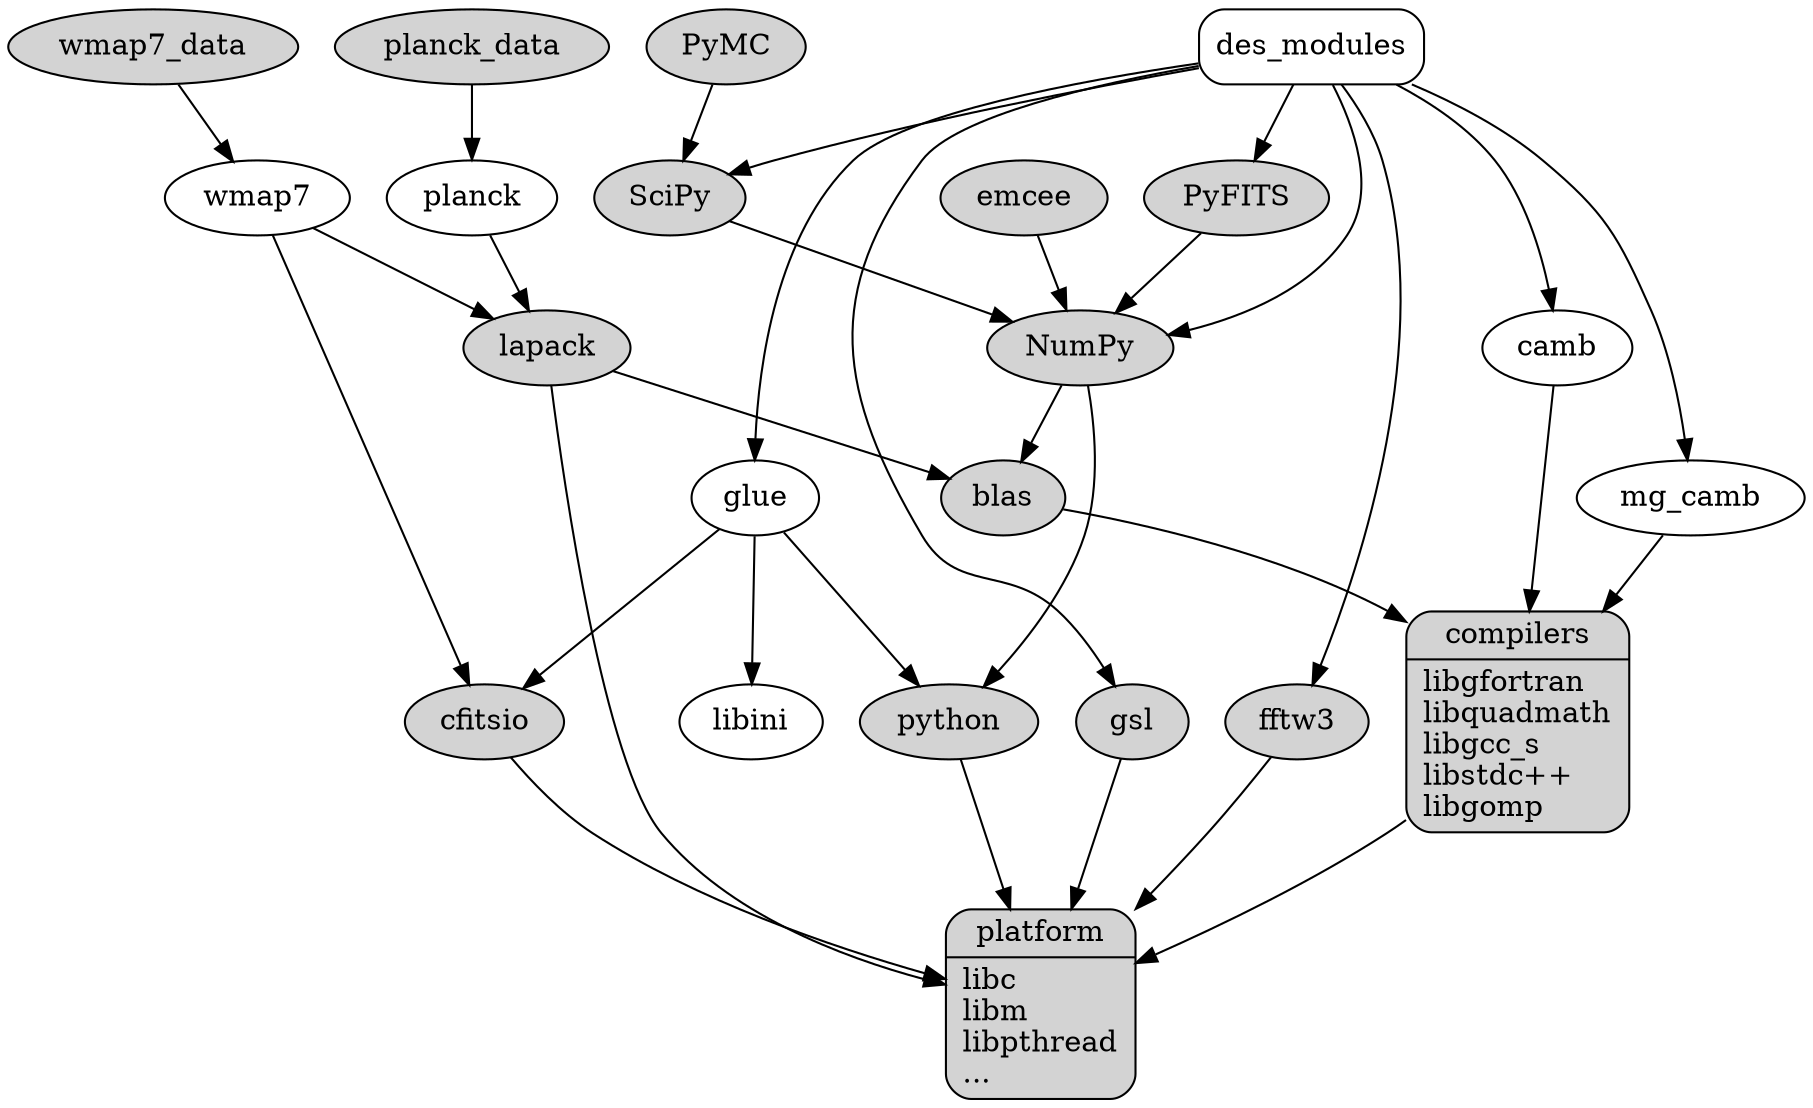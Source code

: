 
digraph depends
{
  #rankdir=LR

  subgraph plat
  {
    platform  [shape=Mrecord, label="{platform | libc\llibm\llibpthread\l...\l}", style=filled; ]
  }

  compilers -> platform;

  subgraph l1
  {
    label = "externals";
    rank = same;
    compilers [shape=Mrecord, label="{compilers |libgfortran\llibquadmath\llibgcc_s\llibstdc++\llibgomp\l}", style=filled; ]
    python  [ label="python", style=filled; ];
    cfitsio [ label="cfitsio", style=filled; ];
    gsl     [ label="gsl", style=filled; ];
    fftw3   [ label="fftw3", style=filled; ];
  }
  blas    [ label="blas", style=filled; ];
  lapack  [ label="lapack", style=filled; ];
  lapack -> blas;
  blas -> compilers;

  subgraph externals
  {
    wmap7_data [style=filled;]
    planck_data [style=filled;]
    wmap7_data ->  wmap7;
    planck_data -> planck;
    camb;
    mg_camb;
  }
  wmap7 -> lapack;
  wmap7 -> cfitsio;
  planck -> lapack;
  camb -> compilers;
  mg_camb -> compilers;

  
  subgraph low
  {
    #rank = same;
    NumPy [style=filled;]
    SciPy [style=filled;]
    PyFITS [style=filled;]
    PyMC [style=filled;]
    emcee [style=filled;]
    SciPy -> NumPy -> python;
    NumPy -> blas;
    PyFITS -> NumPy;
    PyMC -> SciPy;
    emcee -> NumPy;
  }

  subgraph middle
  {
    glue;
  }

  subgraph top
  {
    des_modules [shape=Mrecord;];
  }

  des_modules -> glue;
  des_modules -> fftw3;
  des_modules -> camb;
  des_modules -> mg_camb;
  cfitsio -> platform;
  gsl -> platform;
  fftw3 -> platform;
  lapack -> platform;

  des_modules -> gsl;
  des_modules -> PyFITS;
  des_modules -> SciPy;
  des_modules -> NumPy;

  glue -> cfitsio;
  glue -> python;
  glue -> libini;
  python [ label="python" ];
  python -> platform;
}

